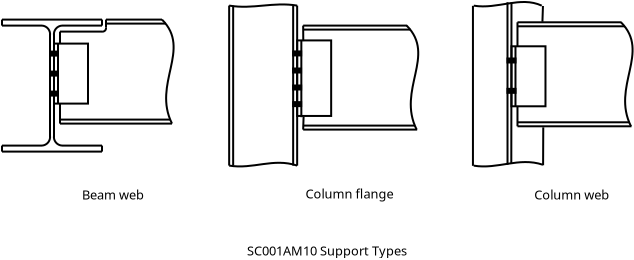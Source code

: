 <?xml version="1.0" encoding="UTF-8"?>
<dia:diagram xmlns:dia="http://www.lysator.liu.se/~alla/dia/">
  <dia:layer name="Background" visible="true" active="true">
    <dia:object type="Standard - Line" version="0" id="O0">
      <dia:attribute name="obj_pos">
        <dia:point val="-1.8,6"/>
      </dia:attribute>
      <dia:attribute name="obj_bb">
        <dia:rectangle val="-1.85,5.95;1.05,6.05"/>
      </dia:attribute>
      <dia:attribute name="conn_endpoints">
        <dia:point val="-1.8,6"/>
        <dia:point val="1,6"/>
      </dia:attribute>
      <dia:attribute name="numcp">
        <dia:int val="1"/>
      </dia:attribute>
    </dia:object>
    <dia:object type="Standard - Line" version="0" id="O1">
      <dia:attribute name="obj_pos">
        <dia:point val="-4.1,11.2"/>
      </dia:attribute>
      <dia:attribute name="obj_bb">
        <dia:rectangle val="-4.15,11.15;1.55,11.25"/>
      </dia:attribute>
      <dia:attribute name="conn_endpoints">
        <dia:point val="-4.1,11.2"/>
        <dia:point val="1.5,11.2"/>
      </dia:attribute>
      <dia:attribute name="numcp">
        <dia:int val="1"/>
      </dia:attribute>
    </dia:object>
    <dia:object type="Standard - Box" version="0" id="O2">
      <dia:attribute name="obj_pos">
        <dia:point val="-4.4,7.2"/>
      </dia:attribute>
      <dia:attribute name="obj_bb">
        <dia:rectangle val="-4.45,7.15;-2.65,10.25"/>
      </dia:attribute>
      <dia:attribute name="elem_corner">
        <dia:point val="-4.4,7.2"/>
      </dia:attribute>
      <dia:attribute name="elem_width">
        <dia:real val="1.7"/>
      </dia:attribute>
      <dia:attribute name="elem_height">
        <dia:real val="3.0"/>
      </dia:attribute>
      <dia:attribute name="show_background">
        <dia:boolean val="true"/>
      </dia:attribute>
    </dia:object>
    <dia:object type="Standard - Line" version="0" id="O3">
      <dia:attribute name="obj_pos">
        <dia:point val="-4.2,7.2"/>
      </dia:attribute>
      <dia:attribute name="obj_bb">
        <dia:rectangle val="-4.25,7.15;-4.15,10.25"/>
      </dia:attribute>
      <dia:attribute name="conn_endpoints">
        <dia:point val="-4.2,7.2"/>
        <dia:point val="-4.2,10.2"/>
      </dia:attribute>
      <dia:attribute name="numcp">
        <dia:int val="1"/>
      </dia:attribute>
    </dia:object>
    <dia:object type="Standard - Line" version="0" id="O4">
      <dia:attribute name="obj_pos">
        <dia:point val="-4.1,6.6"/>
      </dia:attribute>
      <dia:attribute name="obj_bb">
        <dia:rectangle val="-4.15,6.55;-4.05,7.25"/>
      </dia:attribute>
      <dia:attribute name="conn_endpoints">
        <dia:point val="-4.1,6.6"/>
        <dia:point val="-4.1,7.2"/>
      </dia:attribute>
      <dia:attribute name="numcp">
        <dia:int val="1"/>
      </dia:attribute>
    </dia:object>
    <dia:object type="Standard - Line" version="0" id="O5">
      <dia:attribute name="obj_pos">
        <dia:point val="-4.1,10.2"/>
      </dia:attribute>
      <dia:attribute name="obj_bb">
        <dia:rectangle val="-4.15,10.15;-4.05,11.25"/>
      </dia:attribute>
      <dia:attribute name="conn_endpoints">
        <dia:point val="-4.1,10.2"/>
        <dia:point val="-4.1,11.2"/>
      </dia:attribute>
      <dia:attribute name="numcp">
        <dia:int val="1"/>
      </dia:attribute>
    </dia:object>
    <dia:object type="Standard - Line" version="0" id="O6">
      <dia:attribute name="obj_pos">
        <dia:point val="-2,6.6"/>
      </dia:attribute>
      <dia:attribute name="obj_bb">
        <dia:rectangle val="-4.15,6.55;-1.95,6.65"/>
      </dia:attribute>
      <dia:attribute name="conn_endpoints">
        <dia:point val="-2,6.6"/>
        <dia:point val="-4.1,6.6"/>
      </dia:attribute>
      <dia:attribute name="numcp">
        <dia:int val="1"/>
      </dia:attribute>
    </dia:object>
    <dia:object type="Standard - Line" version="0" id="O7">
      <dia:attribute name="obj_pos">
        <dia:point val="-1.8,6"/>
      </dia:attribute>
      <dia:attribute name="obj_bb">
        <dia:rectangle val="-1.85,5.95;-1.75,6.45"/>
      </dia:attribute>
      <dia:attribute name="conn_endpoints">
        <dia:point val="-1.8,6"/>
        <dia:point val="-1.8,6.4"/>
      </dia:attribute>
      <dia:attribute name="numcp">
        <dia:int val="1"/>
      </dia:attribute>
    </dia:object>
    <dia:object type="Standard - Arc" version="0" id="O8">
      <dia:attribute name="obj_pos">
        <dia:point val="-2,6.6"/>
      </dia:attribute>
      <dia:attribute name="obj_bb">
        <dia:rectangle val="-2.071,6.329;-1.729,6.671"/>
      </dia:attribute>
      <dia:attribute name="conn_endpoints">
        <dia:point val="-2,6.6"/>
        <dia:point val="-1.8,6.4"/>
      </dia:attribute>
      <dia:attribute name="curve_distance">
        <dia:real val="0.071"/>
      </dia:attribute>
      <dia:attribute name="line_width">
        <dia:real val="0.1"/>
      </dia:attribute>
    </dia:object>
    <dia:object type="Standard - Line" version="0" id="O9">
      <dia:attribute name="obj_pos">
        <dia:point val="-1.8,6.2"/>
      </dia:attribute>
      <dia:attribute name="obj_bb">
        <dia:rectangle val="-1.85,6.15;1.25,6.25"/>
      </dia:attribute>
      <dia:attribute name="conn_endpoints">
        <dia:point val="-1.8,6.2"/>
        <dia:point val="1.2,6.2"/>
      </dia:attribute>
      <dia:attribute name="numcp">
        <dia:int val="1"/>
      </dia:attribute>
      <dia:connections>
        <dia:connection handle="0" to="O7" connection="0"/>
      </dia:connections>
    </dia:object>
    <dia:object type="Standard - Line" version="0" id="O10">
      <dia:attribute name="obj_pos">
        <dia:point val="-4.1,11"/>
      </dia:attribute>
      <dia:attribute name="obj_bb">
        <dia:rectangle val="-4.15,10.95;1.45,11.05"/>
      </dia:attribute>
      <dia:attribute name="conn_endpoints">
        <dia:point val="-4.1,11"/>
        <dia:point val="1.4,11"/>
      </dia:attribute>
      <dia:attribute name="numcp">
        <dia:int val="1"/>
      </dia:attribute>
    </dia:object>
    <dia:object type="Standard - BezierLine" version="0" id="O11">
      <dia:attribute name="obj_pos">
        <dia:point val="1,6"/>
      </dia:attribute>
      <dia:attribute name="obj_bb">
        <dia:rectangle val="0.929,5.929;1.631,11.267"/>
      </dia:attribute>
      <dia:attribute name="bez_points">
        <dia:point val="1,6"/>
        <dia:point val="2.5,7.5"/>
        <dia:point val="0.5,9.2"/>
        <dia:point val="1.5,11.2"/>
      </dia:attribute>
      <dia:attribute name="corner_types">
        <dia:enum val="0"/>
        <dia:enum val="0"/>
      </dia:attribute>
    </dia:object>
    <dia:object type="Standard - Box" version="0" id="O12">
      <dia:attribute name="obj_pos">
        <dia:point val="-4.6,7.6"/>
      </dia:attribute>
      <dia:attribute name="obj_bb">
        <dia:rectangle val="-4.65,7.55;-4.15,7.85"/>
      </dia:attribute>
      <dia:attribute name="elem_corner">
        <dia:point val="-4.6,7.6"/>
      </dia:attribute>
      <dia:attribute name="elem_width">
        <dia:real val="0.4"/>
      </dia:attribute>
      <dia:attribute name="elem_height">
        <dia:real val="0.2"/>
      </dia:attribute>
      <dia:attribute name="border_width">
        <dia:real val="0.1"/>
      </dia:attribute>
      <dia:attribute name="inner_color">
        <dia:color val="#000000"/>
      </dia:attribute>
      <dia:attribute name="show_background">
        <dia:boolean val="true"/>
      </dia:attribute>
    </dia:object>
    <dia:object type="Standard - Box" version="0" id="O13">
      <dia:attribute name="obj_pos">
        <dia:point val="-4.6,8.6"/>
      </dia:attribute>
      <dia:attribute name="obj_bb">
        <dia:rectangle val="-4.65,8.55;-4.15,8.85"/>
      </dia:attribute>
      <dia:attribute name="elem_corner">
        <dia:point val="-4.6,8.6"/>
      </dia:attribute>
      <dia:attribute name="elem_width">
        <dia:real val="0.4"/>
      </dia:attribute>
      <dia:attribute name="elem_height">
        <dia:real val="0.2"/>
      </dia:attribute>
      <dia:attribute name="border_width">
        <dia:real val="0.1"/>
      </dia:attribute>
      <dia:attribute name="inner_color">
        <dia:color val="#000000"/>
      </dia:attribute>
      <dia:attribute name="show_background">
        <dia:boolean val="true"/>
      </dia:attribute>
    </dia:object>
    <dia:object type="Standard - Box" version="0" id="O14">
      <dia:attribute name="obj_pos">
        <dia:point val="-4.6,9.6"/>
      </dia:attribute>
      <dia:attribute name="obj_bb">
        <dia:rectangle val="-4.65,9.55;-4.15,9.85"/>
      </dia:attribute>
      <dia:attribute name="elem_corner">
        <dia:point val="-4.6,9.6"/>
      </dia:attribute>
      <dia:attribute name="elem_width">
        <dia:real val="0.4"/>
      </dia:attribute>
      <dia:attribute name="elem_height">
        <dia:real val="0.2"/>
      </dia:attribute>
      <dia:attribute name="border_width">
        <dia:real val="0.1"/>
      </dia:attribute>
      <dia:attribute name="inner_color">
        <dia:color val="#000000"/>
      </dia:attribute>
      <dia:attribute name="show_background">
        <dia:boolean val="true"/>
      </dia:attribute>
    </dia:object>
    <dia:group>
      <dia:object type="Standard - Line" version="0" id="O15">
        <dia:attribute name="obj_pos">
          <dia:point val="-7,12.6"/>
        </dia:attribute>
        <dia:attribute name="obj_bb">
          <dia:rectangle val="-7.05,12.55;-1.95,12.65"/>
        </dia:attribute>
        <dia:attribute name="conn_endpoints">
          <dia:point val="-7,12.6"/>
          <dia:point val="-2,12.6"/>
        </dia:attribute>
        <dia:attribute name="numcp">
          <dia:int val="1"/>
        </dia:attribute>
      </dia:object>
      <dia:object type="Standard - Line" version="0" id="O16">
        <dia:attribute name="obj_pos">
          <dia:point val="-7,6"/>
        </dia:attribute>
        <dia:attribute name="obj_bb">
          <dia:rectangle val="-7.05,5.95;-1.95,6.05"/>
        </dia:attribute>
        <dia:attribute name="conn_endpoints">
          <dia:point val="-7,6"/>
          <dia:point val="-2,6"/>
        </dia:attribute>
        <dia:attribute name="numcp">
          <dia:int val="1"/>
        </dia:attribute>
      </dia:object>
      <dia:object type="Standard - Line" version="0" id="O17">
        <dia:attribute name="obj_pos">
          <dia:point val="-4.6,6.7"/>
        </dia:attribute>
        <dia:attribute name="obj_bb">
          <dia:rectangle val="-4.65,6.65;-4.55,11.95"/>
        </dia:attribute>
        <dia:attribute name="conn_endpoints">
          <dia:point val="-4.6,6.7"/>
          <dia:point val="-4.6,11.9"/>
        </dia:attribute>
        <dia:attribute name="numcp">
          <dia:int val="1"/>
        </dia:attribute>
      </dia:object>
      <dia:object type="Standard - Line" version="0" id="O18">
        <dia:attribute name="obj_pos">
          <dia:point val="-4.4,6.7"/>
        </dia:attribute>
        <dia:attribute name="obj_bb">
          <dia:rectangle val="-4.45,6.65;-4.35,11.95"/>
        </dia:attribute>
        <dia:attribute name="conn_endpoints">
          <dia:point val="-4.4,6.7"/>
          <dia:point val="-4.4,11.9"/>
        </dia:attribute>
        <dia:attribute name="numcp">
          <dia:int val="1"/>
        </dia:attribute>
      </dia:object>
      <dia:object type="Standard - Line" version="0" id="O19">
        <dia:attribute name="obj_pos">
          <dia:point val="-7,6.3"/>
        </dia:attribute>
        <dia:attribute name="obj_bb">
          <dia:rectangle val="-7.05,6.25;-4.95,6.35"/>
        </dia:attribute>
        <dia:attribute name="conn_endpoints">
          <dia:point val="-7,6.3"/>
          <dia:point val="-5,6.3"/>
        </dia:attribute>
        <dia:attribute name="numcp">
          <dia:int val="1"/>
        </dia:attribute>
      </dia:object>
      <dia:object type="Standard - Line" version="0" id="O20">
        <dia:attribute name="obj_pos">
          <dia:point val="-4,6.3"/>
        </dia:attribute>
        <dia:attribute name="obj_bb">
          <dia:rectangle val="-4.05,6.25;-1.95,6.35"/>
        </dia:attribute>
        <dia:attribute name="conn_endpoints">
          <dia:point val="-4,6.3"/>
          <dia:point val="-2,6.3"/>
        </dia:attribute>
        <dia:attribute name="numcp">
          <dia:int val="1"/>
        </dia:attribute>
      </dia:object>
      <dia:object type="Standard - Arc" version="0" id="O21">
        <dia:attribute name="obj_pos">
          <dia:point val="-5,6.3"/>
        </dia:attribute>
        <dia:attribute name="obj_bb">
          <dia:rectangle val="-5.07,6.23;-4.53,6.87"/>
        </dia:attribute>
        <dia:attribute name="conn_endpoints">
          <dia:point val="-5,6.3"/>
          <dia:point val="-4.6,6.8"/>
        </dia:attribute>
        <dia:attribute name="curve_distance">
          <dia:real val="-0.141"/>
        </dia:attribute>
        <dia:attribute name="line_width">
          <dia:real val="0.1"/>
        </dia:attribute>
      </dia:object>
      <dia:object type="Standard - Arc" version="0" id="O22">
        <dia:attribute name="obj_pos">
          <dia:point val="-4.4,6.8"/>
        </dia:attribute>
        <dia:attribute name="obj_bb">
          <dia:rectangle val="-4.47,6.23;-3.93,6.87"/>
        </dia:attribute>
        <dia:attribute name="conn_endpoints">
          <dia:point val="-4.4,6.8"/>
          <dia:point val="-4,6.3"/>
        </dia:attribute>
        <dia:attribute name="curve_distance">
          <dia:real val="-0.141"/>
        </dia:attribute>
        <dia:attribute name="line_width">
          <dia:real val="0.1"/>
        </dia:attribute>
      </dia:object>
      <dia:object type="Standard - Line" version="0" id="O23">
        <dia:attribute name="obj_pos">
          <dia:point val="-7,12.3"/>
        </dia:attribute>
        <dia:attribute name="obj_bb">
          <dia:rectangle val="-7.05,12.25;-4.95,12.35"/>
        </dia:attribute>
        <dia:attribute name="conn_endpoints">
          <dia:point val="-7,12.3"/>
          <dia:point val="-5,12.3"/>
        </dia:attribute>
        <dia:attribute name="numcp">
          <dia:int val="1"/>
        </dia:attribute>
      </dia:object>
      <dia:object type="Standard - Line" version="0" id="O24">
        <dia:attribute name="obj_pos">
          <dia:point val="-4,12.3"/>
        </dia:attribute>
        <dia:attribute name="obj_bb">
          <dia:rectangle val="-4.05,12.25;-1.95,12.35"/>
        </dia:attribute>
        <dia:attribute name="conn_endpoints">
          <dia:point val="-4,12.3"/>
          <dia:point val="-2,12.3"/>
        </dia:attribute>
        <dia:attribute name="numcp">
          <dia:int val="1"/>
        </dia:attribute>
      </dia:object>
      <dia:object type="Standard - Arc" version="0" id="O25">
        <dia:attribute name="obj_pos">
          <dia:point val="-5,12.3"/>
        </dia:attribute>
        <dia:attribute name="obj_bb">
          <dia:rectangle val="-5.07,11.73;-4.53,12.37"/>
        </dia:attribute>
        <dia:attribute name="conn_endpoints">
          <dia:point val="-5,12.3"/>
          <dia:point val="-4.6,11.8"/>
        </dia:attribute>
        <dia:attribute name="curve_distance">
          <dia:real val="0.141"/>
        </dia:attribute>
        <dia:attribute name="line_width">
          <dia:real val="0.1"/>
        </dia:attribute>
      </dia:object>
      <dia:object type="Standard - Arc" version="0" id="O26">
        <dia:attribute name="obj_pos">
          <dia:point val="-4.4,11.8"/>
        </dia:attribute>
        <dia:attribute name="obj_bb">
          <dia:rectangle val="-4.47,11.73;-3.93,12.37"/>
        </dia:attribute>
        <dia:attribute name="conn_endpoints">
          <dia:point val="-4.4,11.8"/>
          <dia:point val="-4,12.3"/>
        </dia:attribute>
        <dia:attribute name="curve_distance">
          <dia:real val="0.141"/>
        </dia:attribute>
        <dia:attribute name="line_width">
          <dia:real val="0.1"/>
        </dia:attribute>
      </dia:object>
      <dia:object type="Standard - Line" version="0" id="O27">
        <dia:attribute name="obj_pos">
          <dia:point val="-7,12.3"/>
        </dia:attribute>
        <dia:attribute name="obj_bb">
          <dia:rectangle val="-7.05,12.25;-6.95,12.65"/>
        </dia:attribute>
        <dia:attribute name="conn_endpoints">
          <dia:point val="-7,12.3"/>
          <dia:point val="-7,12.6"/>
        </dia:attribute>
        <dia:attribute name="numcp">
          <dia:int val="1"/>
        </dia:attribute>
      </dia:object>
      <dia:object type="Standard - Line" version="0" id="O28">
        <dia:attribute name="obj_pos">
          <dia:point val="-2,12.3"/>
        </dia:attribute>
        <dia:attribute name="obj_bb">
          <dia:rectangle val="-2.05,12.25;-1.95,12.65"/>
        </dia:attribute>
        <dia:attribute name="conn_endpoints">
          <dia:point val="-2,12.3"/>
          <dia:point val="-2,12.6"/>
        </dia:attribute>
        <dia:attribute name="numcp">
          <dia:int val="1"/>
        </dia:attribute>
      </dia:object>
      <dia:object type="Standard - Line" version="0" id="O29">
        <dia:attribute name="obj_pos">
          <dia:point val="-7,6"/>
        </dia:attribute>
        <dia:attribute name="obj_bb">
          <dia:rectangle val="-7.05,5.95;-6.95,6.35"/>
        </dia:attribute>
        <dia:attribute name="conn_endpoints">
          <dia:point val="-7,6"/>
          <dia:point val="-7,6.3"/>
        </dia:attribute>
        <dia:attribute name="numcp">
          <dia:int val="1"/>
        </dia:attribute>
      </dia:object>
      <dia:object type="Standard - Line" version="0" id="O30">
        <dia:attribute name="obj_pos">
          <dia:point val="-2,6"/>
        </dia:attribute>
        <dia:attribute name="obj_bb">
          <dia:rectangle val="-2.05,5.95;-1.95,6.35"/>
        </dia:attribute>
        <dia:attribute name="conn_endpoints">
          <dia:point val="-2,6"/>
          <dia:point val="-2,6.3"/>
        </dia:attribute>
        <dia:attribute name="numcp">
          <dia:int val="1"/>
        </dia:attribute>
      </dia:object>
    </dia:group>
    <dia:object type="Standard - Text" version="1" id="O31">
      <dia:attribute name="obj_pos">
        <dia:point val="-3,15"/>
      </dia:attribute>
      <dia:attribute name="obj_bb">
        <dia:rectangle val="-3,14.341;-0.026,15.171"/>
      </dia:attribute>
      <dia:attribute name="text">
        <dia:composite type="text">
          <dia:attribute name="string">
            <dia:string>#Beam web#</dia:string>
          </dia:attribute>
          <dia:attribute name="font">
            <dia:font family="sans" style="0" name="Helvetica"/>
          </dia:attribute>
          <dia:attribute name="height">
            <dia:real val="0.8"/>
          </dia:attribute>
          <dia:attribute name="pos">
            <dia:point val="-3,15"/>
          </dia:attribute>
          <dia:attribute name="color">
            <dia:color val="#000000"/>
          </dia:attribute>
          <dia:attribute name="alignment">
            <dia:enum val="0"/>
          </dia:attribute>
        </dia:composite>
      </dia:attribute>
      <dia:attribute name="valign">
        <dia:enum val="3"/>
      </dia:attribute>
    </dia:object>
    <dia:object type="Standard - Line" version="0" id="O32">
      <dia:attribute name="obj_pos">
        <dia:point val="8.058,6.3"/>
      </dia:attribute>
      <dia:attribute name="obj_bb">
        <dia:rectangle val="8.008,6.25;13.307,6.35"/>
      </dia:attribute>
      <dia:attribute name="conn_endpoints">
        <dia:point val="8.058,6.3"/>
        <dia:point val="13.258,6.3"/>
      </dia:attribute>
      <dia:attribute name="numcp">
        <dia:int val="1"/>
      </dia:attribute>
    </dia:object>
    <dia:object type="Standard - Line" version="0" id="O33">
      <dia:attribute name="obj_pos">
        <dia:point val="8.058,11.5"/>
      </dia:attribute>
      <dia:attribute name="obj_bb">
        <dia:rectangle val="8.008,11.45;13.807,11.55"/>
      </dia:attribute>
      <dia:attribute name="conn_endpoints">
        <dia:point val="8.058,11.5"/>
        <dia:point val="13.758,11.5"/>
      </dia:attribute>
      <dia:attribute name="numcp">
        <dia:int val="1"/>
      </dia:attribute>
    </dia:object>
    <dia:object type="Standard - Box" version="0" id="O34">
      <dia:attribute name="obj_pos">
        <dia:point val="7.758,7.041"/>
      </dia:attribute>
      <dia:attribute name="obj_bb">
        <dia:rectangle val="7.708,6.991;9.508,10.868"/>
      </dia:attribute>
      <dia:attribute name="elem_corner">
        <dia:point val="7.758,7.041"/>
      </dia:attribute>
      <dia:attribute name="elem_width">
        <dia:real val="1.7"/>
      </dia:attribute>
      <dia:attribute name="elem_height">
        <dia:real val="3.777"/>
      </dia:attribute>
      <dia:attribute name="show_background">
        <dia:boolean val="true"/>
      </dia:attribute>
    </dia:object>
    <dia:object type="Standard - Line" version="0" id="O35">
      <dia:attribute name="obj_pos">
        <dia:point val="7.967,7.058"/>
      </dia:attribute>
      <dia:attribute name="obj_bb">
        <dia:rectangle val="7.917,7.008;8.017,10.93"/>
      </dia:attribute>
      <dia:attribute name="conn_endpoints">
        <dia:point val="7.967,7.058"/>
        <dia:point val="7.967,10.88"/>
      </dia:attribute>
      <dia:attribute name="numcp">
        <dia:int val="1"/>
      </dia:attribute>
    </dia:object>
    <dia:object type="Standard - Line" version="0" id="O36">
      <dia:attribute name="obj_pos">
        <dia:point val="8.058,6.3"/>
      </dia:attribute>
      <dia:attribute name="obj_bb">
        <dia:rectangle val="8.007,6.25;8.114,7.124"/>
      </dia:attribute>
      <dia:attribute name="conn_endpoints">
        <dia:point val="8.058,6.3"/>
        <dia:point val="8.064,7.074"/>
      </dia:attribute>
      <dia:attribute name="numcp">
        <dia:int val="1"/>
      </dia:attribute>
    </dia:object>
    <dia:object type="Standard - Line" version="0" id="O37">
      <dia:attribute name="obj_pos">
        <dia:point val="8.08,10.851"/>
      </dia:attribute>
      <dia:attribute name="obj_bb">
        <dia:rectangle val="8.006,10.799;8.132,11.552"/>
      </dia:attribute>
      <dia:attribute name="conn_endpoints">
        <dia:point val="8.08,10.851"/>
        <dia:point val="8.058,11.5"/>
      </dia:attribute>
      <dia:attribute name="numcp">
        <dia:int val="1"/>
      </dia:attribute>
    </dia:object>
    <dia:object type="Standard - Line" version="0" id="O38">
      <dia:attribute name="obj_pos">
        <dia:point val="8.058,6.5"/>
      </dia:attribute>
      <dia:attribute name="obj_bb">
        <dia:rectangle val="8.008,6.45;13.482,6.55"/>
      </dia:attribute>
      <dia:attribute name="conn_endpoints">
        <dia:point val="8.058,6.5"/>
        <dia:point val="13.432,6.5"/>
      </dia:attribute>
      <dia:attribute name="numcp">
        <dia:int val="1"/>
      </dia:attribute>
    </dia:object>
    <dia:object type="Standard - Line" version="0" id="O39">
      <dia:attribute name="obj_pos">
        <dia:point val="8.058,11.3"/>
      </dia:attribute>
      <dia:attribute name="obj_bb">
        <dia:rectangle val="8.008,11.25;13.707,11.35"/>
      </dia:attribute>
      <dia:attribute name="conn_endpoints">
        <dia:point val="8.058,11.3"/>
        <dia:point val="13.658,11.3"/>
      </dia:attribute>
      <dia:attribute name="numcp">
        <dia:int val="1"/>
      </dia:attribute>
    </dia:object>
    <dia:object type="Standard - BezierLine" version="0" id="O40">
      <dia:attribute name="obj_pos">
        <dia:point val="13.232,6.3"/>
      </dia:attribute>
      <dia:attribute name="obj_bb">
        <dia:rectangle val="13.161,6.229;13.862,11.567"/>
      </dia:attribute>
      <dia:attribute name="bez_points">
        <dia:point val="13.232,6.3"/>
        <dia:point val="14.732,7.8"/>
        <dia:point val="12.732,9.5"/>
        <dia:point val="13.732,11.5"/>
      </dia:attribute>
      <dia:attribute name="corner_types">
        <dia:enum val="0"/>
        <dia:enum val="0"/>
      </dia:attribute>
    </dia:object>
    <dia:object type="Standard - Box" version="0" id="O41">
      <dia:attribute name="obj_pos">
        <dia:point val="7.558,7.592"/>
      </dia:attribute>
      <dia:attribute name="obj_bb">
        <dia:rectangle val="7.508,7.542;8.008,7.842"/>
      </dia:attribute>
      <dia:attribute name="elem_corner">
        <dia:point val="7.558,7.592"/>
      </dia:attribute>
      <dia:attribute name="elem_width">
        <dia:real val="0.4"/>
      </dia:attribute>
      <dia:attribute name="elem_height">
        <dia:real val="0.2"/>
      </dia:attribute>
      <dia:attribute name="border_width">
        <dia:real val="0.1"/>
      </dia:attribute>
      <dia:attribute name="inner_color">
        <dia:color val="#000000"/>
      </dia:attribute>
      <dia:attribute name="show_background">
        <dia:boolean val="true"/>
      </dia:attribute>
    </dia:object>
    <dia:object type="Standard - Box" version="0" id="O42">
      <dia:attribute name="obj_pos">
        <dia:point val="7.558,9.295"/>
      </dia:attribute>
      <dia:attribute name="obj_bb">
        <dia:rectangle val="7.508,9.245;8.008,9.545"/>
      </dia:attribute>
      <dia:attribute name="elem_corner">
        <dia:point val="7.558,9.295"/>
      </dia:attribute>
      <dia:attribute name="elem_width">
        <dia:real val="0.4"/>
      </dia:attribute>
      <dia:attribute name="elem_height">
        <dia:real val="0.2"/>
      </dia:attribute>
      <dia:attribute name="border_width">
        <dia:real val="0.1"/>
      </dia:attribute>
      <dia:attribute name="inner_color">
        <dia:color val="#000000"/>
      </dia:attribute>
      <dia:attribute name="show_background">
        <dia:boolean val="true"/>
      </dia:attribute>
    </dia:object>
    <dia:object type="Standard - Box" version="0" id="O43">
      <dia:attribute name="obj_pos">
        <dia:point val="7.558,10.127"/>
      </dia:attribute>
      <dia:attribute name="obj_bb">
        <dia:rectangle val="7.508,10.077;8.008,10.377"/>
      </dia:attribute>
      <dia:attribute name="elem_corner">
        <dia:point val="7.558,10.127"/>
      </dia:attribute>
      <dia:attribute name="elem_width">
        <dia:real val="0.4"/>
      </dia:attribute>
      <dia:attribute name="elem_height">
        <dia:real val="0.2"/>
      </dia:attribute>
      <dia:attribute name="border_width">
        <dia:real val="0.1"/>
      </dia:attribute>
      <dia:attribute name="inner_color">
        <dia:color val="#000000"/>
      </dia:attribute>
      <dia:attribute name="show_background">
        <dia:boolean val="true"/>
      </dia:attribute>
    </dia:object>
    <dia:object type="Standard - Line" version="0" id="O44">
      <dia:attribute name="obj_pos">
        <dia:point val="7.558,5.3"/>
      </dia:attribute>
      <dia:attribute name="obj_bb">
        <dia:rectangle val="7.508,5.25;7.608,13.35"/>
      </dia:attribute>
      <dia:attribute name="conn_endpoints">
        <dia:point val="7.558,5.3"/>
        <dia:point val="7.558,13.3"/>
      </dia:attribute>
      <dia:attribute name="numcp">
        <dia:int val="1"/>
      </dia:attribute>
    </dia:object>
    <dia:object type="Standard - Line" version="0" id="O45">
      <dia:attribute name="obj_pos">
        <dia:point val="7.758,5.3"/>
      </dia:attribute>
      <dia:attribute name="obj_bb">
        <dia:rectangle val="7.708,5.25;7.808,13.35"/>
      </dia:attribute>
      <dia:attribute name="conn_endpoints">
        <dia:point val="7.758,5.3"/>
        <dia:point val="7.758,13.3"/>
      </dia:attribute>
      <dia:attribute name="numcp">
        <dia:int val="1"/>
      </dia:attribute>
    </dia:object>
    <dia:object type="Standard - Line" version="0" id="O46">
      <dia:attribute name="obj_pos">
        <dia:point val="4.358,5.3"/>
      </dia:attribute>
      <dia:attribute name="obj_bb">
        <dia:rectangle val="4.308,5.25;4.408,13.35"/>
      </dia:attribute>
      <dia:attribute name="conn_endpoints">
        <dia:point val="4.358,5.3"/>
        <dia:point val="4.358,13.3"/>
      </dia:attribute>
      <dia:attribute name="numcp">
        <dia:int val="1"/>
      </dia:attribute>
    </dia:object>
    <dia:object type="Standard - Line" version="0" id="O47">
      <dia:attribute name="obj_pos">
        <dia:point val="4.558,5.3"/>
      </dia:attribute>
      <dia:attribute name="obj_bb">
        <dia:rectangle val="4.508,5.25;4.608,13.35"/>
      </dia:attribute>
      <dia:attribute name="conn_endpoints">
        <dia:point val="4.558,5.3"/>
        <dia:point val="4.558,13.3"/>
      </dia:attribute>
      <dia:attribute name="numcp">
        <dia:int val="1"/>
      </dia:attribute>
    </dia:object>
    <dia:object type="Standard - BezierLine" version="0" id="O48">
      <dia:attribute name="obj_pos">
        <dia:point val="4.358,5.3"/>
      </dia:attribute>
      <dia:attribute name="obj_bb">
        <dia:rectangle val="4.3,5.192;7.815,5.408"/>
      </dia:attribute>
      <dia:attribute name="bez_points">
        <dia:point val="4.358,5.3"/>
        <dia:point val="5.558,5.5"/>
        <dia:point val="6.558,5.1"/>
        <dia:point val="7.758,5.3"/>
      </dia:attribute>
      <dia:attribute name="corner_types">
        <dia:enum val="0"/>
        <dia:enum val="0"/>
      </dia:attribute>
    </dia:object>
    <dia:object type="Standard - BezierLine" version="0" id="O49">
      <dia:attribute name="obj_pos">
        <dia:point val="4.358,13.3"/>
      </dia:attribute>
      <dia:attribute name="obj_bb">
        <dia:rectangle val="4.3,13.109;7.821,13.392"/>
      </dia:attribute>
      <dia:attribute name="bez_points">
        <dia:point val="4.358,13.3"/>
        <dia:point val="5.558,13.5"/>
        <dia:point val="6.558,12.9"/>
        <dia:point val="7.758,13.3"/>
      </dia:attribute>
      <dia:attribute name="corner_types">
        <dia:enum val="0"/>
        <dia:enum val="0"/>
      </dia:attribute>
    </dia:object>
    <dia:object type="Standard - Text" version="1" id="O50">
      <dia:attribute name="obj_pos">
        <dia:point val="8.177,14.947"/>
      </dia:attribute>
      <dia:attribute name="obj_bb">
        <dia:rectangle val="8.177,14.287;12.266,15.118"/>
      </dia:attribute>
      <dia:attribute name="text">
        <dia:composite type="text">
          <dia:attribute name="string">
            <dia:string>#Column flange#</dia:string>
          </dia:attribute>
          <dia:attribute name="font">
            <dia:font family="sans" style="0" name="Helvetica"/>
          </dia:attribute>
          <dia:attribute name="height">
            <dia:real val="0.8"/>
          </dia:attribute>
          <dia:attribute name="pos">
            <dia:point val="8.177,14.947"/>
          </dia:attribute>
          <dia:attribute name="color">
            <dia:color val="#000000"/>
          </dia:attribute>
          <dia:attribute name="alignment">
            <dia:enum val="0"/>
          </dia:attribute>
        </dia:composite>
      </dia:attribute>
      <dia:attribute name="valign">
        <dia:enum val="3"/>
      </dia:attribute>
    </dia:object>
    <dia:object type="Standard - Box" version="0" id="O51">
      <dia:attribute name="obj_pos">
        <dia:point val="7.553,8.446"/>
      </dia:attribute>
      <dia:attribute name="obj_bb">
        <dia:rectangle val="7.503,8.396;8.003,8.696"/>
      </dia:attribute>
      <dia:attribute name="elem_corner">
        <dia:point val="7.553,8.446"/>
      </dia:attribute>
      <dia:attribute name="elem_width">
        <dia:real val="0.4"/>
      </dia:attribute>
      <dia:attribute name="elem_height">
        <dia:real val="0.2"/>
      </dia:attribute>
      <dia:attribute name="border_width">
        <dia:real val="0.1"/>
      </dia:attribute>
      <dia:attribute name="inner_color">
        <dia:color val="#000000"/>
      </dia:attribute>
      <dia:attribute name="show_background">
        <dia:boolean val="true"/>
      </dia:attribute>
    </dia:object>
    <dia:object type="Standard - Text" version="1" id="O52">
      <dia:attribute name="obj_pos">
        <dia:point val="5.25,17.79"/>
      </dia:attribute>
      <dia:attribute name="obj_bb">
        <dia:rectangle val="5.25,17.15;12.91,17.922"/>
      </dia:attribute>
      <dia:attribute name="text">
        <dia:composite type="text">
          <dia:attribute name="string">
            <dia:string>#SC001AM10 Support Types#</dia:string>
          </dia:attribute>
          <dia:attribute name="font">
            <dia:font family="sans" style="0" name="Helvetica"/>
          </dia:attribute>
          <dia:attribute name="height">
            <dia:real val="0.8"/>
          </dia:attribute>
          <dia:attribute name="pos">
            <dia:point val="5.25,17.79"/>
          </dia:attribute>
          <dia:attribute name="color">
            <dia:color val="#000000"/>
          </dia:attribute>
          <dia:attribute name="alignment">
            <dia:enum val="0"/>
          </dia:attribute>
        </dia:composite>
      </dia:attribute>
      <dia:attribute name="valign">
        <dia:enum val="3"/>
      </dia:attribute>
    </dia:object>
    <dia:object type="Standard - Line" version="0" id="O53">
      <dia:attribute name="obj_pos">
        <dia:point val="18.774,6.135"/>
      </dia:attribute>
      <dia:attribute name="obj_bb">
        <dia:rectangle val="18.724,6.085;24.024,6.185"/>
      </dia:attribute>
      <dia:attribute name="conn_endpoints">
        <dia:point val="18.774,6.135"/>
        <dia:point val="23.974,6.135"/>
      </dia:attribute>
      <dia:attribute name="numcp">
        <dia:int val="1"/>
      </dia:attribute>
    </dia:object>
    <dia:object type="Standard - Line" version="0" id="O54">
      <dia:attribute name="obj_pos">
        <dia:point val="18.774,11.335"/>
      </dia:attribute>
      <dia:attribute name="obj_bb">
        <dia:rectangle val="18.724,11.285;24.524,11.385"/>
      </dia:attribute>
      <dia:attribute name="conn_endpoints">
        <dia:point val="18.774,11.335"/>
        <dia:point val="24.474,11.335"/>
      </dia:attribute>
      <dia:attribute name="numcp">
        <dia:int val="1"/>
      </dia:attribute>
    </dia:object>
    <dia:object type="Standard - Box" version="0" id="O55">
      <dia:attribute name="obj_pos">
        <dia:point val="18.474,7.335"/>
      </dia:attribute>
      <dia:attribute name="obj_bb">
        <dia:rectangle val="18.424,7.285;20.224,10.385"/>
      </dia:attribute>
      <dia:attribute name="elem_corner">
        <dia:point val="18.474,7.335"/>
      </dia:attribute>
      <dia:attribute name="elem_width">
        <dia:real val="1.7"/>
      </dia:attribute>
      <dia:attribute name="elem_height">
        <dia:real val="3.0"/>
      </dia:attribute>
      <dia:attribute name="show_background">
        <dia:boolean val="true"/>
      </dia:attribute>
    </dia:object>
    <dia:object type="Standard - Line" version="0" id="O56">
      <dia:attribute name="obj_pos">
        <dia:point val="18.674,7.335"/>
      </dia:attribute>
      <dia:attribute name="obj_bb">
        <dia:rectangle val="18.625,7.285;18.724,10.385"/>
      </dia:attribute>
      <dia:attribute name="conn_endpoints">
        <dia:point val="18.674,7.335"/>
        <dia:point val="18.674,10.335"/>
      </dia:attribute>
      <dia:attribute name="numcp">
        <dia:int val="1"/>
      </dia:attribute>
    </dia:object>
    <dia:object type="Standard - Line" version="0" id="O57">
      <dia:attribute name="obj_pos">
        <dia:point val="18.774,6.135"/>
      </dia:attribute>
      <dia:attribute name="obj_bb">
        <dia:rectangle val="18.724,6.085;18.825,7.385"/>
      </dia:attribute>
      <dia:attribute name="conn_endpoints">
        <dia:point val="18.774,6.135"/>
        <dia:point val="18.774,7.335"/>
      </dia:attribute>
      <dia:attribute name="numcp">
        <dia:int val="1"/>
      </dia:attribute>
    </dia:object>
    <dia:object type="Standard - Line" version="0" id="O58">
      <dia:attribute name="obj_pos">
        <dia:point val="18.774,10.335"/>
      </dia:attribute>
      <dia:attribute name="obj_bb">
        <dia:rectangle val="18.724,10.285;18.825,11.385"/>
      </dia:attribute>
      <dia:attribute name="conn_endpoints">
        <dia:point val="18.774,10.335"/>
        <dia:point val="18.774,11.335"/>
      </dia:attribute>
      <dia:attribute name="numcp">
        <dia:int val="1"/>
      </dia:attribute>
    </dia:object>
    <dia:object type="Standard - Line" version="0" id="O59">
      <dia:attribute name="obj_pos">
        <dia:point val="18.774,6.335"/>
      </dia:attribute>
      <dia:attribute name="obj_bb">
        <dia:rectangle val="18.724,6.285;24.199,6.385"/>
      </dia:attribute>
      <dia:attribute name="conn_endpoints">
        <dia:point val="18.774,6.335"/>
        <dia:point val="24.149,6.335"/>
      </dia:attribute>
      <dia:attribute name="numcp">
        <dia:int val="1"/>
      </dia:attribute>
    </dia:object>
    <dia:object type="Standard - Line" version="0" id="O60">
      <dia:attribute name="obj_pos">
        <dia:point val="18.774,11.135"/>
      </dia:attribute>
      <dia:attribute name="obj_bb">
        <dia:rectangle val="18.724,11.085;24.424,11.185"/>
      </dia:attribute>
      <dia:attribute name="conn_endpoints">
        <dia:point val="18.774,11.135"/>
        <dia:point val="24.375,11.135"/>
      </dia:attribute>
      <dia:attribute name="numcp">
        <dia:int val="1"/>
      </dia:attribute>
    </dia:object>
    <dia:object type="Standard - BezierLine" version="0" id="O61">
      <dia:attribute name="obj_pos">
        <dia:point val="23.949,6.135"/>
      </dia:attribute>
      <dia:attribute name="obj_bb">
        <dia:rectangle val="23.878,6.064;24.579,11.402"/>
      </dia:attribute>
      <dia:attribute name="bez_points">
        <dia:point val="23.949,6.135"/>
        <dia:point val="25.449,7.635"/>
        <dia:point val="23.449,9.335"/>
        <dia:point val="24.449,11.335"/>
      </dia:attribute>
      <dia:attribute name="corner_types">
        <dia:enum val="0"/>
        <dia:enum val="0"/>
      </dia:attribute>
    </dia:object>
    <dia:object type="Standard - Box" version="0" id="O62">
      <dia:attribute name="obj_pos">
        <dia:point val="18.274,7.945"/>
      </dia:attribute>
      <dia:attribute name="obj_bb">
        <dia:rectangle val="18.224,7.895;18.724,8.195"/>
      </dia:attribute>
      <dia:attribute name="elem_corner">
        <dia:point val="18.274,7.945"/>
      </dia:attribute>
      <dia:attribute name="elem_width">
        <dia:real val="0.4"/>
      </dia:attribute>
      <dia:attribute name="elem_height">
        <dia:real val="0.2"/>
      </dia:attribute>
      <dia:attribute name="border_width">
        <dia:real val="0.1"/>
      </dia:attribute>
      <dia:attribute name="inner_color">
        <dia:color val="#000000"/>
      </dia:attribute>
      <dia:attribute name="show_background">
        <dia:boolean val="true"/>
      </dia:attribute>
    </dia:object>
    <dia:object type="Standard - Box" version="0" id="O63">
      <dia:attribute name="obj_pos">
        <dia:point val="18.274,9.462"/>
      </dia:attribute>
      <dia:attribute name="obj_bb">
        <dia:rectangle val="18.224,9.412;18.724,9.712"/>
      </dia:attribute>
      <dia:attribute name="elem_corner">
        <dia:point val="18.274,9.462"/>
      </dia:attribute>
      <dia:attribute name="elem_width">
        <dia:real val="0.4"/>
      </dia:attribute>
      <dia:attribute name="elem_height">
        <dia:real val="0.2"/>
      </dia:attribute>
      <dia:attribute name="border_width">
        <dia:real val="0.1"/>
      </dia:attribute>
      <dia:attribute name="inner_color">
        <dia:color val="#000000"/>
      </dia:attribute>
      <dia:attribute name="show_background">
        <dia:boolean val="true"/>
      </dia:attribute>
    </dia:object>
    <dia:object type="Standard - Line" version="0" id="O64">
      <dia:attribute name="obj_pos">
        <dia:point val="18.274,5.135"/>
      </dia:attribute>
      <dia:attribute name="obj_bb">
        <dia:rectangle val="18.224,5.085;18.326,13.307"/>
      </dia:attribute>
      <dia:attribute name="conn_endpoints">
        <dia:point val="18.274,5.135"/>
        <dia:point val="18.276,13.257"/>
      </dia:attribute>
      <dia:attribute name="numcp">
        <dia:int val="1"/>
      </dia:attribute>
    </dia:object>
    <dia:object type="Standard - Line" version="0" id="O65">
      <dia:attribute name="obj_pos">
        <dia:point val="18.474,5.135"/>
      </dia:attribute>
      <dia:attribute name="obj_bb">
        <dia:rectangle val="18.415,5.085;18.525,13.244"/>
      </dia:attribute>
      <dia:attribute name="conn_endpoints">
        <dia:point val="18.474,5.135"/>
        <dia:point val="18.465,13.194"/>
      </dia:attribute>
      <dia:attribute name="numcp">
        <dia:int val="1"/>
      </dia:attribute>
    </dia:object>
    <dia:object type="Standard - Line" version="0" id="O66">
      <dia:attribute name="obj_pos">
        <dia:point val="20.063,11.386"/>
      </dia:attribute>
      <dia:attribute name="obj_bb">
        <dia:rectangle val="20.005,11.336;20.113,13.333"/>
      </dia:attribute>
      <dia:attribute name="conn_endpoints">
        <dia:point val="20.063,11.386"/>
        <dia:point val="20.055,13.283"/>
      </dia:attribute>
      <dia:attribute name="numcp">
        <dia:int val="1"/>
      </dia:attribute>
    </dia:object>
    <dia:object type="Standard - Line" version="0" id="O67">
      <dia:attribute name="obj_pos">
        <dia:point val="16.547,5.312"/>
      </dia:attribute>
      <dia:attribute name="obj_bb">
        <dia:rectangle val="16.497,5.262;16.597,13.362"/>
      </dia:attribute>
      <dia:attribute name="conn_endpoints">
        <dia:point val="16.547,5.312"/>
        <dia:point val="16.547,13.312"/>
      </dia:attribute>
      <dia:attribute name="numcp">
        <dia:int val="1"/>
      </dia:attribute>
    </dia:object>
    <dia:object type="Standard - BezierLine" version="0" id="O68">
      <dia:attribute name="obj_pos">
        <dia:point val="16.588,5.303"/>
      </dia:attribute>
      <dia:attribute name="obj_bb">
        <dia:rectangle val="16.531,5.07;20.055,5.39"/>
      </dia:attribute>
      <dia:attribute name="bez_points">
        <dia:point val="16.588,5.303"/>
        <dia:point val="17.788,5.503"/>
        <dia:point val="18.907,4.806"/>
        <dia:point val="19.988,5.303"/>
      </dia:attribute>
      <dia:attribute name="corner_types">
        <dia:enum val="0"/>
        <dia:enum val="0"/>
      </dia:attribute>
    </dia:object>
    <dia:object type="Standard - BezierLine" version="0" id="O69">
      <dia:attribute name="obj_pos">
        <dia:point val="16.588,13.303"/>
      </dia:attribute>
      <dia:attribute name="obj_bb">
        <dia:rectangle val="16.531,13.073;20.105,13.393"/>
      </dia:attribute>
      <dia:attribute name="bez_points">
        <dia:point val="16.588,13.303"/>
        <dia:point val="17.788,13.503"/>
        <dia:point val="18.842,12.857"/>
        <dia:point val="20.042,13.257"/>
      </dia:attribute>
      <dia:attribute name="corner_types">
        <dia:enum val="0"/>
        <dia:enum val="0"/>
      </dia:attribute>
    </dia:object>
    <dia:object type="Standard - Line" version="0" id="O70">
      <dia:attribute name="obj_pos">
        <dia:point val="20.048,5.319"/>
      </dia:attribute>
      <dia:attribute name="obj_bb">
        <dia:rectangle val="19.969,5.267;20.1,6.161"/>
      </dia:attribute>
      <dia:attribute name="conn_endpoints">
        <dia:point val="20.048,5.319"/>
        <dia:point val="20.021,6.109"/>
      </dia:attribute>
      <dia:attribute name="numcp">
        <dia:int val="1"/>
      </dia:attribute>
    </dia:object>
    <dia:object type="Standard - Text" version="1" id="O71">
      <dia:attribute name="obj_pos">
        <dia:point val="19.618,15"/>
      </dia:attribute>
      <dia:attribute name="obj_bb">
        <dia:rectangle val="19.618,14.36;23.118,15.133"/>
      </dia:attribute>
      <dia:attribute name="text">
        <dia:composite type="text">
          <dia:attribute name="string">
            <dia:string>#Column web#</dia:string>
          </dia:attribute>
          <dia:attribute name="font">
            <dia:font family="sans" style="0" name="Helvetica"/>
          </dia:attribute>
          <dia:attribute name="height">
            <dia:real val="0.8"/>
          </dia:attribute>
          <dia:attribute name="pos">
            <dia:point val="19.618,15"/>
          </dia:attribute>
          <dia:attribute name="color">
            <dia:color val="#000000"/>
          </dia:attribute>
          <dia:attribute name="alignment">
            <dia:enum val="0"/>
          </dia:attribute>
        </dia:composite>
      </dia:attribute>
      <dia:attribute name="valign">
        <dia:enum val="3"/>
      </dia:attribute>
    </dia:object>
  </dia:layer>
</dia:diagram>

